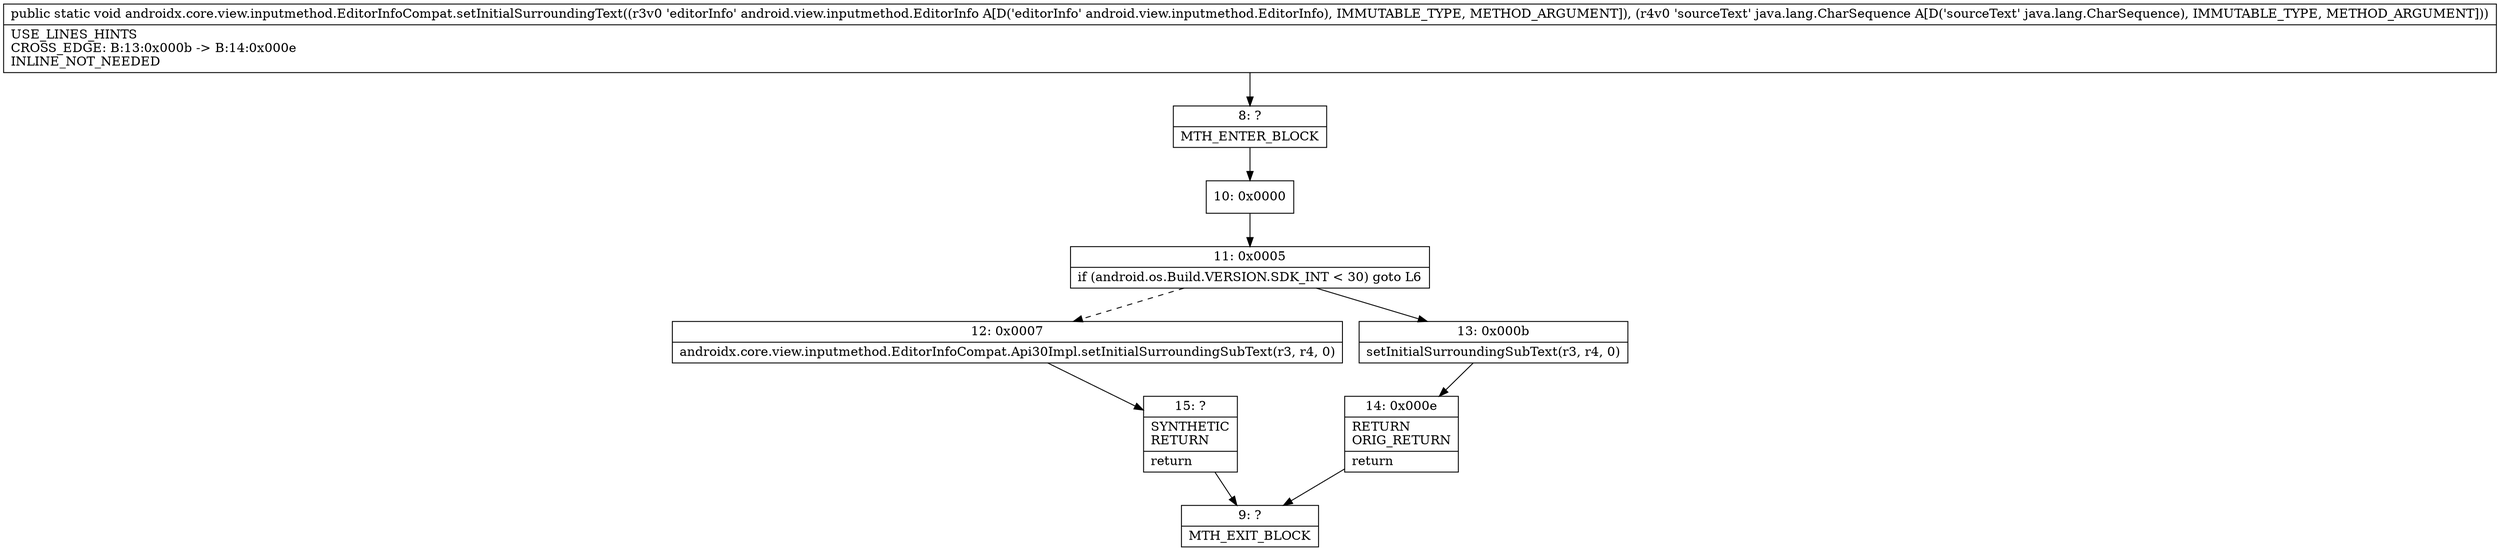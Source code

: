 digraph "CFG forandroidx.core.view.inputmethod.EditorInfoCompat.setInitialSurroundingText(Landroid\/view\/inputmethod\/EditorInfo;Ljava\/lang\/CharSequence;)V" {
Node_8 [shape=record,label="{8\:\ ?|MTH_ENTER_BLOCK\l}"];
Node_10 [shape=record,label="{10\:\ 0x0000}"];
Node_11 [shape=record,label="{11\:\ 0x0005|if (android.os.Build.VERSION.SDK_INT \< 30) goto L6\l}"];
Node_12 [shape=record,label="{12\:\ 0x0007|androidx.core.view.inputmethod.EditorInfoCompat.Api30Impl.setInitialSurroundingSubText(r3, r4, 0)\l}"];
Node_15 [shape=record,label="{15\:\ ?|SYNTHETIC\lRETURN\l|return\l}"];
Node_9 [shape=record,label="{9\:\ ?|MTH_EXIT_BLOCK\l}"];
Node_13 [shape=record,label="{13\:\ 0x000b|setInitialSurroundingSubText(r3, r4, 0)\l}"];
Node_14 [shape=record,label="{14\:\ 0x000e|RETURN\lORIG_RETURN\l|return\l}"];
MethodNode[shape=record,label="{public static void androidx.core.view.inputmethod.EditorInfoCompat.setInitialSurroundingText((r3v0 'editorInfo' android.view.inputmethod.EditorInfo A[D('editorInfo' android.view.inputmethod.EditorInfo), IMMUTABLE_TYPE, METHOD_ARGUMENT]), (r4v0 'sourceText' java.lang.CharSequence A[D('sourceText' java.lang.CharSequence), IMMUTABLE_TYPE, METHOD_ARGUMENT]))  | USE_LINES_HINTS\lCROSS_EDGE: B:13:0x000b \-\> B:14:0x000e\lINLINE_NOT_NEEDED\l}"];
MethodNode -> Node_8;Node_8 -> Node_10;
Node_10 -> Node_11;
Node_11 -> Node_12[style=dashed];
Node_11 -> Node_13;
Node_12 -> Node_15;
Node_15 -> Node_9;
Node_13 -> Node_14;
Node_14 -> Node_9;
}


